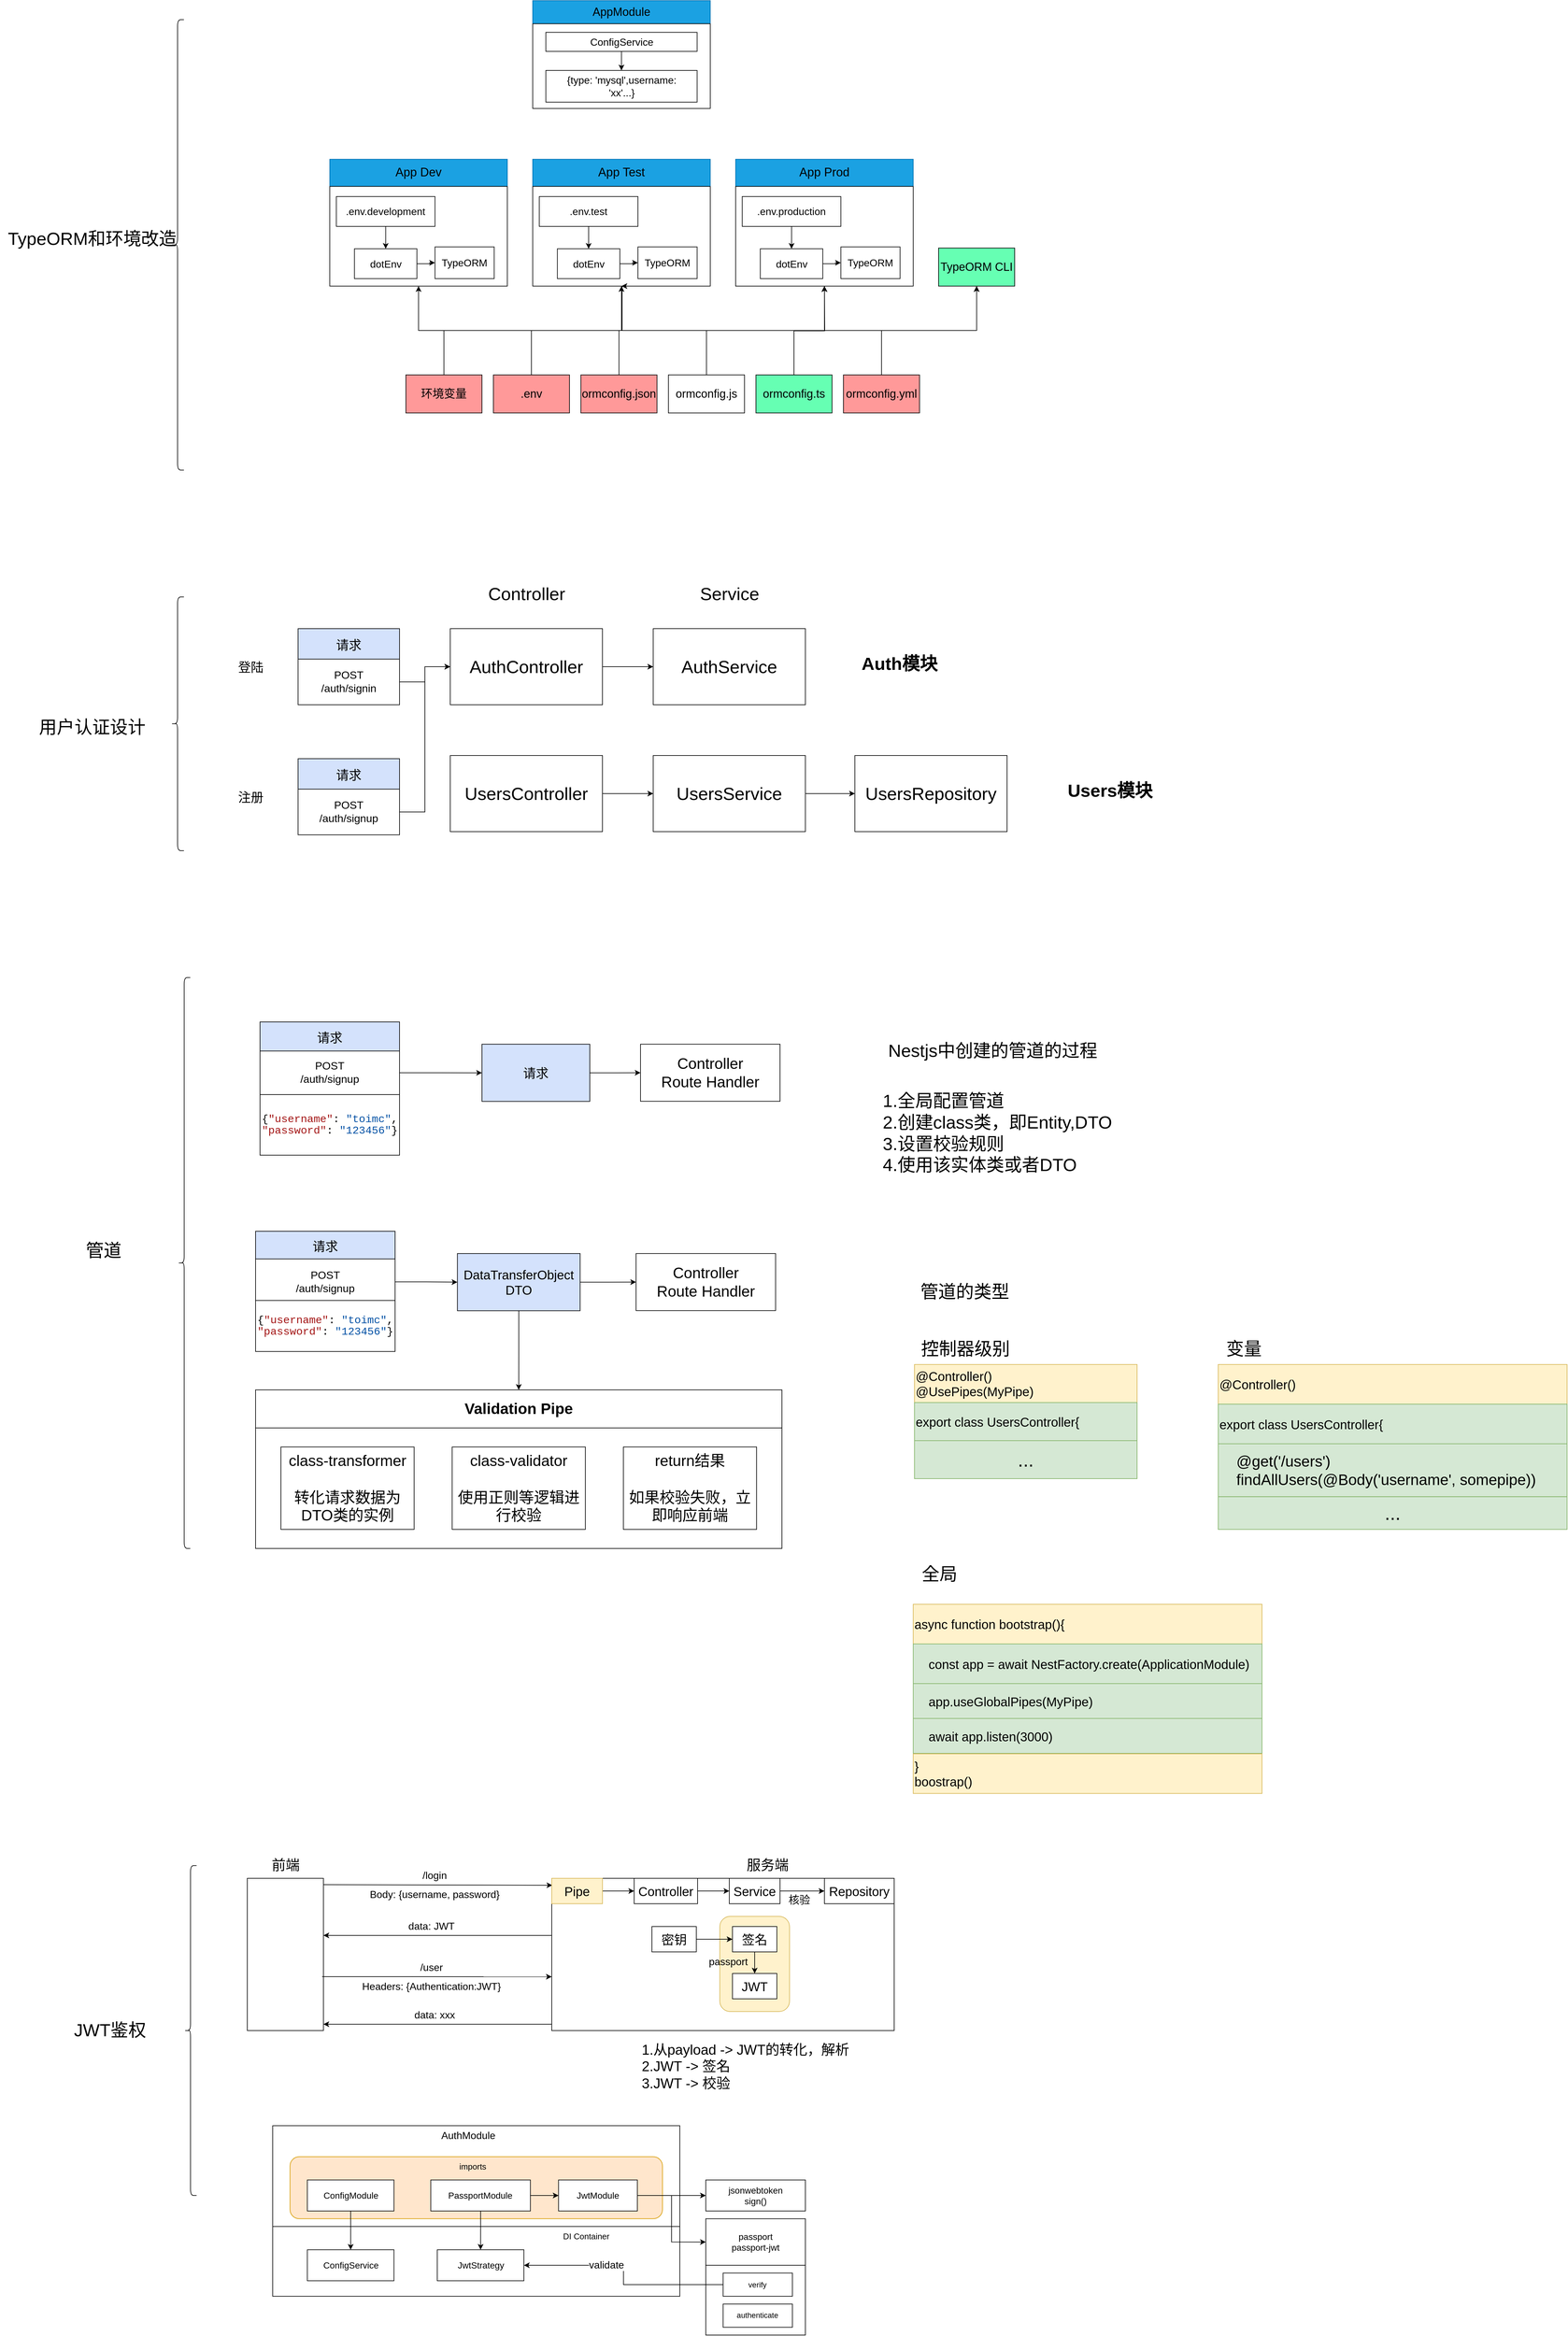 <mxfile version="24.0.7" type="github">
  <diagram name="第 1 页" id="ZVVCxVtOo5jQRMP403fl">
    <mxGraphModel dx="3720" dy="1097" grid="1" gridSize="10" guides="1" tooltips="1" connect="1" arrows="1" fold="1" page="1" pageScale="1" pageWidth="827" pageHeight="1169" math="0" shadow="0">
      <root>
        <mxCell id="0" />
        <mxCell id="1" parent="0" />
        <mxCell id="38hSdcbcG4RKGLtKZq2W-3" value="" style="group" parent="1" vertex="1" connectable="0">
          <mxGeometry x="-760" y="1280" width="160" height="120" as="geometry" />
        </mxCell>
        <mxCell id="38hSdcbcG4RKGLtKZq2W-1" value="&lt;font style=&quot;font-size: 20px;&quot;&gt;请求&lt;/font&gt;" style="rounded=0;whiteSpace=wrap;html=1;fillColor=#d4e2fc;" parent="38hSdcbcG4RKGLtKZq2W-3" vertex="1">
          <mxGeometry width="160" height="50" as="geometry" />
        </mxCell>
        <mxCell id="38hSdcbcG4RKGLtKZq2W-2" value="&lt;font style=&quot;font-size: 17px;&quot;&gt;POST&lt;/font&gt;&lt;div style=&quot;font-size: 17px;&quot;&gt;&lt;font style=&quot;font-size: 17px;&quot;&gt;/auth/signin&lt;/font&gt;&lt;/div&gt;" style="rounded=0;whiteSpace=wrap;html=1;" parent="38hSdcbcG4RKGLtKZq2W-3" vertex="1">
          <mxGeometry y="48" width="160" height="72" as="geometry" />
        </mxCell>
        <mxCell id="38hSdcbcG4RKGLtKZq2W-4" value="&lt;font style=&quot;font-size: 20px;&quot;&gt;登陆&lt;/font&gt;" style="text;html=1;align=center;verticalAlign=middle;resizable=0;points=[];autosize=1;strokeColor=none;fillColor=none;" parent="1" vertex="1">
          <mxGeometry x="-865" y="1320" width="60" height="40" as="geometry" />
        </mxCell>
        <mxCell id="38hSdcbcG4RKGLtKZq2W-5" value="" style="group" parent="1" vertex="1" connectable="0">
          <mxGeometry x="-760" y="1485" width="160" height="120" as="geometry" />
        </mxCell>
        <mxCell id="38hSdcbcG4RKGLtKZq2W-6" value="&lt;font style=&quot;font-size: 20px;&quot;&gt;请求&lt;/font&gt;" style="rounded=0;whiteSpace=wrap;html=1;fillColor=#d4e2fc;" parent="38hSdcbcG4RKGLtKZq2W-5" vertex="1">
          <mxGeometry width="160" height="50" as="geometry" />
        </mxCell>
        <mxCell id="38hSdcbcG4RKGLtKZq2W-7" value="&lt;font style=&quot;font-size: 17px;&quot;&gt;POST&lt;/font&gt;&lt;div style=&quot;font-size: 17px;&quot;&gt;&lt;font style=&quot;font-size: 17px;&quot;&gt;/auth/signup&lt;/font&gt;&lt;/div&gt;" style="rounded=0;whiteSpace=wrap;html=1;" parent="38hSdcbcG4RKGLtKZq2W-5" vertex="1">
          <mxGeometry y="48" width="160" height="72" as="geometry" />
        </mxCell>
        <mxCell id="38hSdcbcG4RKGLtKZq2W-8" value="&lt;span style=&quot;font-size: 20px;&quot;&gt;注册&lt;/span&gt;" style="text;html=1;align=center;verticalAlign=middle;resizable=0;points=[];autosize=1;strokeColor=none;fillColor=none;" parent="1" vertex="1">
          <mxGeometry x="-865" y="1525" width="60" height="40" as="geometry" />
        </mxCell>
        <mxCell id="38hSdcbcG4RKGLtKZq2W-16" value="" style="edgeStyle=orthogonalEdgeStyle;rounded=0;orthogonalLoop=1;jettySize=auto;html=1;" parent="1" source="38hSdcbcG4RKGLtKZq2W-9" target="38hSdcbcG4RKGLtKZq2W-12" edge="1">
          <mxGeometry relative="1" as="geometry" />
        </mxCell>
        <mxCell id="38hSdcbcG4RKGLtKZq2W-9" value="&lt;font style=&quot;font-size: 28px;&quot;&gt;AuthController&lt;/font&gt;" style="rounded=0;whiteSpace=wrap;html=1;" parent="1" vertex="1">
          <mxGeometry x="-520" y="1280" width="240" height="120" as="geometry" />
        </mxCell>
        <mxCell id="38hSdcbcG4RKGLtKZq2W-10" value="&lt;font style=&quot;font-size: 28px;&quot;&gt;Controller&lt;/font&gt;" style="text;html=1;align=center;verticalAlign=middle;resizable=0;points=[];autosize=1;strokeColor=none;fillColor=none;" parent="1" vertex="1">
          <mxGeometry x="-470" y="1200" width="140" height="50" as="geometry" />
        </mxCell>
        <mxCell id="38hSdcbcG4RKGLtKZq2W-18" value="" style="edgeStyle=orthogonalEdgeStyle;rounded=0;orthogonalLoop=1;jettySize=auto;html=1;" parent="1" source="38hSdcbcG4RKGLtKZq2W-11" target="38hSdcbcG4RKGLtKZq2W-17" edge="1">
          <mxGeometry relative="1" as="geometry" />
        </mxCell>
        <mxCell id="38hSdcbcG4RKGLtKZq2W-11" value="&lt;font style=&quot;font-size: 28px;&quot;&gt;UsersController&lt;/font&gt;" style="rounded=0;whiteSpace=wrap;html=1;" parent="1" vertex="1">
          <mxGeometry x="-520" y="1480" width="240" height="120" as="geometry" />
        </mxCell>
        <mxCell id="38hSdcbcG4RKGLtKZq2W-12" value="&lt;font style=&quot;font-size: 28px;&quot;&gt;AuthService&lt;/font&gt;" style="rounded=0;whiteSpace=wrap;html=1;" parent="1" vertex="1">
          <mxGeometry x="-200" y="1280" width="240" height="120" as="geometry" />
        </mxCell>
        <mxCell id="38hSdcbcG4RKGLtKZq2W-13" value="&lt;font style=&quot;font-size: 28px;&quot;&gt;Service&lt;/font&gt;" style="text;html=1;align=center;verticalAlign=middle;resizable=0;points=[];autosize=1;strokeColor=none;fillColor=none;" parent="1" vertex="1">
          <mxGeometry x="-140" y="1200" width="120" height="50" as="geometry" />
        </mxCell>
        <mxCell id="38hSdcbcG4RKGLtKZq2W-14" value="" style="edgeStyle=orthogonalEdgeStyle;rounded=0;orthogonalLoop=1;jettySize=auto;html=1;" parent="1" source="38hSdcbcG4RKGLtKZq2W-2" target="38hSdcbcG4RKGLtKZq2W-9" edge="1">
          <mxGeometry relative="1" as="geometry" />
        </mxCell>
        <mxCell id="38hSdcbcG4RKGLtKZq2W-15" style="edgeStyle=orthogonalEdgeStyle;rounded=0;orthogonalLoop=1;jettySize=auto;html=1;entryX=0;entryY=0.5;entryDx=0;entryDy=0;" parent="1" source="38hSdcbcG4RKGLtKZq2W-7" target="38hSdcbcG4RKGLtKZq2W-9" edge="1">
          <mxGeometry relative="1" as="geometry" />
        </mxCell>
        <mxCell id="38hSdcbcG4RKGLtKZq2W-20" value="" style="edgeStyle=orthogonalEdgeStyle;rounded=0;orthogonalLoop=1;jettySize=auto;html=1;" parent="1" source="38hSdcbcG4RKGLtKZq2W-17" target="38hSdcbcG4RKGLtKZq2W-19" edge="1">
          <mxGeometry relative="1" as="geometry" />
        </mxCell>
        <mxCell id="38hSdcbcG4RKGLtKZq2W-17" value="&lt;font style=&quot;font-size: 28px;&quot;&gt;UsersService&lt;/font&gt;" style="rounded=0;whiteSpace=wrap;html=1;" parent="1" vertex="1">
          <mxGeometry x="-200" y="1480" width="240" height="120" as="geometry" />
        </mxCell>
        <mxCell id="38hSdcbcG4RKGLtKZq2W-19" value="&lt;font style=&quot;font-size: 28px;&quot;&gt;UsersRepository&lt;/font&gt;" style="rounded=0;whiteSpace=wrap;html=1;" parent="1" vertex="1">
          <mxGeometry x="118" y="1480" width="240" height="120" as="geometry" />
        </mxCell>
        <mxCell id="38hSdcbcG4RKGLtKZq2W-21" value="&lt;font style=&quot;font-size: 28px;&quot;&gt;&lt;b&gt;Auth模块&lt;/b&gt;&lt;/font&gt;" style="text;html=1;align=center;verticalAlign=middle;resizable=0;points=[];autosize=1;strokeColor=none;fillColor=none;" parent="1" vertex="1">
          <mxGeometry x="118" y="1310" width="140" height="50" as="geometry" />
        </mxCell>
        <mxCell id="38hSdcbcG4RKGLtKZq2W-22" value="&lt;font style=&quot;font-size: 28px;&quot;&gt;&lt;b&gt;Users模块&lt;/b&gt;&lt;/font&gt;" style="text;html=1;align=center;verticalAlign=middle;resizable=0;points=[];autosize=1;strokeColor=none;fillColor=none;" parent="1" vertex="1">
          <mxGeometry x="440" y="1510" width="160" height="50" as="geometry" />
        </mxCell>
        <mxCell id="38hSdcbcG4RKGLtKZq2W-28" value="" style="group" parent="1" vertex="1" connectable="0">
          <mxGeometry x="-1160" y="1830" width="230" height="900" as="geometry" />
        </mxCell>
        <mxCell id="38hSdcbcG4RKGLtKZq2W-26" value="&lt;span style=&quot;font-size: 28px;&quot;&gt;管道&lt;/span&gt;" style="text;html=1;align=center;verticalAlign=middle;resizable=0;points=[];autosize=1;strokeColor=none;fillColor=none;" parent="38hSdcbcG4RKGLtKZq2W-28" vertex="1">
          <mxGeometry x="52.708" y="405" width="80" height="50" as="geometry" />
        </mxCell>
        <mxCell id="38hSdcbcG4RKGLtKZq2W-27" value="" style="shape=curlyBracket;whiteSpace=wrap;html=1;rounded=1;labelPosition=left;verticalLabelPosition=middle;align=right;verticalAlign=middle;" parent="38hSdcbcG4RKGLtKZq2W-28" vertex="1">
          <mxGeometry x="210.833" width="19.167" height="900" as="geometry" />
        </mxCell>
        <mxCell id="38hSdcbcG4RKGLtKZq2W-29" value="" style="group" parent="1" vertex="1" connectable="0">
          <mxGeometry x="-1180" y="1230" width="240" height="400" as="geometry" />
        </mxCell>
        <mxCell id="38hSdcbcG4RKGLtKZq2W-30" value="&lt;font style=&quot;font-size: 28px;&quot;&gt;用户认证设计&lt;/font&gt;" style="text;html=1;align=center;verticalAlign=middle;resizable=0;points=[];autosize=1;strokeColor=none;fillColor=none;" parent="38hSdcbcG4RKGLtKZq2W-29" vertex="1">
          <mxGeometry y="180" width="190" height="50" as="geometry" />
        </mxCell>
        <mxCell id="38hSdcbcG4RKGLtKZq2W-31" value="" style="shape=curlyBracket;whiteSpace=wrap;html=1;rounded=1;labelPosition=left;verticalLabelPosition=middle;align=right;verticalAlign=middle;" parent="38hSdcbcG4RKGLtKZq2W-29" vertex="1">
          <mxGeometry x="220" width="20" height="400" as="geometry" />
        </mxCell>
        <mxCell id="38hSdcbcG4RKGLtKZq2W-36" value="" style="group" parent="1" vertex="1" connectable="0">
          <mxGeometry x="-820" y="1900" width="220" height="210" as="geometry" />
        </mxCell>
        <mxCell id="38hSdcbcG4RKGLtKZq2W-24" value="&lt;font style=&quot;font-size: 20px;&quot;&gt;请求&lt;/font&gt;" style="rounded=0;whiteSpace=wrap;html=1;fillColor=#d4e2fc;" parent="38hSdcbcG4RKGLtKZq2W-36" vertex="1">
          <mxGeometry width="220" height="47.727" as="geometry" />
        </mxCell>
        <mxCell id="38hSdcbcG4RKGLtKZq2W-25" value="&lt;font style=&quot;font-size: 17px;&quot;&gt;POST&lt;/font&gt;&lt;div style=&quot;font-size: 17px;&quot;&gt;&lt;font style=&quot;font-size: 17px;&quot;&gt;/auth/signup&lt;/font&gt;&lt;/div&gt;" style="rounded=0;whiteSpace=wrap;html=1;" parent="38hSdcbcG4RKGLtKZq2W-36" vertex="1">
          <mxGeometry y="45.818" width="220" height="68.727" as="geometry" />
        </mxCell>
        <mxCell id="38hSdcbcG4RKGLtKZq2W-35" value="&lt;div style=&quot;background-color: rgb(255, 255, 254); font-family: Menlo, Monaco, &amp;quot;Courier New&amp;quot;, monospace; line-height: 18px; white-space: pre; font-size: 17px;&quot;&gt;&lt;div&gt;{&lt;span style=&quot;color: rgb(163, 21, 21);&quot;&gt;&quot;username&quot;&lt;/span&gt;: &lt;span style=&quot;color: rgb(4, 81, 165);&quot;&gt;&quot;toimc&quot;&lt;/span&gt;,&lt;/div&gt;&lt;div&gt;&lt;span style=&quot;color: #a31515;&quot;&gt;&quot;password&quot;&lt;/span&gt;: &lt;span style=&quot;color: #0451a5;&quot;&gt;&quot;123456&quot;&lt;/span&gt;}&lt;/div&gt;&lt;/div&gt;" style="rounded=0;whiteSpace=wrap;html=1;" parent="38hSdcbcG4RKGLtKZq2W-36" vertex="1">
          <mxGeometry y="114.545" width="220" height="95.455" as="geometry" />
        </mxCell>
        <mxCell id="38hSdcbcG4RKGLtKZq2W-43" value="" style="edgeStyle=orthogonalEdgeStyle;rounded=0;orthogonalLoop=1;jettySize=auto;html=1;entryX=0;entryY=0.5;entryDx=0;entryDy=0;" parent="1" source="38hSdcbcG4RKGLtKZq2W-38" target="38hSdcbcG4RKGLtKZq2W-44" edge="1">
          <mxGeometry relative="1" as="geometry">
            <mxPoint x="-200" y="1980.3" as="targetPoint" />
          </mxGeometry>
        </mxCell>
        <mxCell id="38hSdcbcG4RKGLtKZq2W-38" value="&lt;font style=&quot;font-size: 20px;&quot;&gt;请求&lt;/font&gt;" style="rounded=0;whiteSpace=wrap;html=1;fillColor=#d4e2fc;" parent="1" vertex="1">
          <mxGeometry x="-470" y="1935.09" width="170" height="90.18" as="geometry" />
        </mxCell>
        <mxCell id="38hSdcbcG4RKGLtKZq2W-41" style="edgeStyle=orthogonalEdgeStyle;rounded=0;orthogonalLoop=1;jettySize=auto;html=1;" parent="1" source="38hSdcbcG4RKGLtKZq2W-25" target="38hSdcbcG4RKGLtKZq2W-38" edge="1">
          <mxGeometry relative="1" as="geometry" />
        </mxCell>
        <mxCell id="38hSdcbcG4RKGLtKZq2W-44" value="&lt;span style=&quot;font-size: 24px;&quot;&gt;Controller&lt;/span&gt;&lt;div style=&quot;font-size: 24px;&quot;&gt;&lt;span style=&quot;font-size: 24px;&quot;&gt;Route Handler&lt;/span&gt;&lt;/div&gt;" style="rounded=0;whiteSpace=wrap;html=1;fontSize=24;" parent="1" vertex="1">
          <mxGeometry x="-220" y="1935.09" width="220" height="90" as="geometry" />
        </mxCell>
        <mxCell id="38hSdcbcG4RKGLtKZq2W-45" value="" style="group" parent="1" vertex="1" connectable="0">
          <mxGeometry x="-827" y="2230" width="220" height="200" as="geometry" />
        </mxCell>
        <mxCell id="38hSdcbcG4RKGLtKZq2W-46" value="&lt;font style=&quot;font-size: 20px;&quot;&gt;请求&lt;/font&gt;" style="rounded=0;whiteSpace=wrap;html=1;fillColor=#d4e2fc;" parent="38hSdcbcG4RKGLtKZq2W-45" vertex="1">
          <mxGeometry width="220" height="45.455" as="geometry" />
        </mxCell>
        <mxCell id="38hSdcbcG4RKGLtKZq2W-47" value="&lt;font style=&quot;font-size: 17px;&quot;&gt;POST&lt;/font&gt;&lt;div style=&quot;font-size: 17px;&quot;&gt;&lt;font style=&quot;font-size: 17px;&quot;&gt;/auth/signup&lt;/font&gt;&lt;/div&gt;" style="rounded=0;whiteSpace=wrap;html=1;" parent="38hSdcbcG4RKGLtKZq2W-45" vertex="1">
          <mxGeometry y="43.632" width="220" height="72.158" as="geometry" />
        </mxCell>
        <mxCell id="38hSdcbcG4RKGLtKZq2W-48" value="&lt;div style=&quot;background-color: rgb(255, 255, 254); font-family: Menlo, Monaco, &amp;quot;Courier New&amp;quot;, monospace; line-height: 18px; white-space: pre; font-size: 17px;&quot;&gt;&lt;div&gt;{&lt;span style=&quot;color: rgb(163, 21, 21);&quot;&gt;&quot;username&quot;&lt;/span&gt;: &lt;span style=&quot;color: rgb(4, 81, 165);&quot;&gt;&quot;toimc&quot;&lt;/span&gt;,&lt;/div&gt;&lt;div&gt;&lt;span style=&quot;color: #a31515;&quot;&gt;&quot;password&quot;&lt;/span&gt;: &lt;span style=&quot;color: #0451a5;&quot;&gt;&quot;123456&quot;&lt;/span&gt;}&lt;/div&gt;&lt;/div&gt;" style="rounded=0;whiteSpace=wrap;html=1;" parent="38hSdcbcG4RKGLtKZq2W-45" vertex="1">
          <mxGeometry y="109.095" width="220" height="80.379" as="geometry" />
        </mxCell>
        <mxCell id="38hSdcbcG4RKGLtKZq2W-49" value="" style="edgeStyle=orthogonalEdgeStyle;rounded=0;orthogonalLoop=1;jettySize=auto;html=1;entryX=0;entryY=0.5;entryDx=0;entryDy=0;" parent="1" source="38hSdcbcG4RKGLtKZq2W-50" target="38hSdcbcG4RKGLtKZq2W-52" edge="1">
          <mxGeometry relative="1" as="geometry">
            <mxPoint x="-207" y="2310.3" as="targetPoint" />
          </mxGeometry>
        </mxCell>
        <mxCell id="38hSdcbcG4RKGLtKZq2W-60" style="edgeStyle=orthogonalEdgeStyle;rounded=0;orthogonalLoop=1;jettySize=auto;html=1;" parent="1" source="38hSdcbcG4RKGLtKZq2W-50" target="38hSdcbcG4RKGLtKZq2W-53" edge="1">
          <mxGeometry relative="1" as="geometry" />
        </mxCell>
        <mxCell id="38hSdcbcG4RKGLtKZq2W-50" value="&lt;font style=&quot;font-size: 20px;&quot;&gt;DataTransferObject&lt;/font&gt;&lt;div&gt;&lt;font style=&quot;font-size: 20px;&quot;&gt;DTO&lt;/font&gt;&lt;/div&gt;" style="rounded=0;whiteSpace=wrap;html=1;fillColor=#d4e2fc;" parent="1" vertex="1">
          <mxGeometry x="-508.75" y="2265.09" width="193.5" height="90.18" as="geometry" />
        </mxCell>
        <mxCell id="38hSdcbcG4RKGLtKZq2W-51" style="edgeStyle=orthogonalEdgeStyle;rounded=0;orthogonalLoop=1;jettySize=auto;html=1;" parent="1" source="38hSdcbcG4RKGLtKZq2W-47" target="38hSdcbcG4RKGLtKZq2W-50" edge="1">
          <mxGeometry relative="1" as="geometry" />
        </mxCell>
        <mxCell id="38hSdcbcG4RKGLtKZq2W-52" value="&lt;span style=&quot;font-size: 24px;&quot;&gt;Controller&lt;/span&gt;&lt;div style=&quot;font-size: 24px;&quot;&gt;&lt;span style=&quot;font-size: 24px;&quot;&gt;Route Handler&lt;/span&gt;&lt;/div&gt;" style="rounded=0;whiteSpace=wrap;html=1;fontSize=24;" parent="1" vertex="1">
          <mxGeometry x="-227" y="2265.09" width="220" height="90" as="geometry" />
        </mxCell>
        <mxCell id="38hSdcbcG4RKGLtKZq2W-63" value="" style="group" parent="1" vertex="1" connectable="0">
          <mxGeometry x="-827" y="2480" width="830" height="250" as="geometry" />
        </mxCell>
        <mxCell id="38hSdcbcG4RKGLtKZq2W-53" value="&lt;font style=&quot;font-size: 24px;&quot;&gt;&lt;b&gt;Validation Pipe&lt;/b&gt;&lt;/font&gt;" style="rounded=0;whiteSpace=wrap;html=1;" parent="38hSdcbcG4RKGLtKZq2W-63" vertex="1">
          <mxGeometry width="830" height="60" as="geometry" />
        </mxCell>
        <mxCell id="38hSdcbcG4RKGLtKZq2W-54" value="" style="rounded=0;whiteSpace=wrap;html=1;" parent="38hSdcbcG4RKGLtKZq2W-63" vertex="1">
          <mxGeometry y="60" width="830" height="190" as="geometry" />
        </mxCell>
        <mxCell id="38hSdcbcG4RKGLtKZq2W-55" value="&lt;font style=&quot;font-size: 24px;&quot;&gt;class-transformer&lt;/font&gt;&lt;div style=&quot;font-size: 24px;&quot;&gt;&lt;font style=&quot;font-size: 24px;&quot;&gt;&lt;br&gt;&lt;/font&gt;&lt;/div&gt;&lt;div style=&quot;font-size: 24px;&quot;&gt;&lt;font style=&quot;font-size: 24px;&quot;&gt;转化请求数据为DTO类的实例&lt;/font&gt;&lt;/div&gt;" style="rounded=0;whiteSpace=wrap;html=1;" parent="38hSdcbcG4RKGLtKZq2W-63" vertex="1">
          <mxGeometry x="40" y="90" width="210" height="130" as="geometry" />
        </mxCell>
        <mxCell id="38hSdcbcG4RKGLtKZq2W-61" value="&lt;font style=&quot;font-size: 24px;&quot;&gt;class-validator&lt;/font&gt;&lt;div style=&quot;font-size: 24px;&quot;&gt;&lt;font style=&quot;font-size: 24px;&quot;&gt;&lt;br&gt;&lt;/font&gt;&lt;/div&gt;&lt;div style=&quot;font-size: 24px;&quot;&gt;&lt;font style=&quot;font-size: 24px;&quot;&gt;使用正则等逻辑进行校验&lt;/font&gt;&lt;/div&gt;" style="rounded=0;whiteSpace=wrap;html=1;" parent="38hSdcbcG4RKGLtKZq2W-63" vertex="1">
          <mxGeometry x="310" y="90" width="210" height="130" as="geometry" />
        </mxCell>
        <mxCell id="38hSdcbcG4RKGLtKZq2W-62" value="&lt;span style=&quot;font-size: 24px;&quot;&gt;return结果&lt;/span&gt;&lt;br&gt;&lt;div style=&quot;font-size: 24px;&quot;&gt;&lt;font style=&quot;font-size: 24px;&quot;&gt;&lt;br&gt;&lt;/font&gt;&lt;/div&gt;&lt;div style=&quot;font-size: 24px;&quot;&gt;&lt;font style=&quot;font-size: 24px;&quot;&gt;如果校验失败，立即响应前端&lt;/font&gt;&lt;/div&gt;" style="rounded=0;whiteSpace=wrap;html=1;" parent="38hSdcbcG4RKGLtKZq2W-63" vertex="1">
          <mxGeometry x="580" y="90" width="210" height="130" as="geometry" />
        </mxCell>
        <mxCell id="38hSdcbcG4RKGLtKZq2W-64" value="&lt;font style=&quot;font-size: 28px;&quot;&gt;管道的类型&lt;/font&gt;" style="text;html=1;align=center;verticalAlign=middle;resizable=0;points=[];autosize=1;strokeColor=none;fillColor=none;" parent="1" vertex="1">
          <mxGeometry x="211" y="2300" width="160" height="50" as="geometry" />
        </mxCell>
        <mxCell id="38hSdcbcG4RKGLtKZq2W-65" value="&lt;font style=&quot;font-size: 28px;&quot;&gt;控制器级别&lt;/font&gt;" style="text;html=1;align=center;verticalAlign=middle;resizable=0;points=[];autosize=1;strokeColor=none;fillColor=none;" parent="1" vertex="1">
          <mxGeometry x="212" y="2390" width="160" height="50" as="geometry" />
        </mxCell>
        <mxCell id="38hSdcbcG4RKGLtKZq2W-66" value="&lt;font style=&quot;font-size: 28px;&quot;&gt;变量&lt;/font&gt;" style="text;html=1;align=center;verticalAlign=middle;resizable=0;points=[];autosize=1;strokeColor=none;fillColor=none;" parent="1" vertex="1">
          <mxGeometry x="691" y="2390" width="80" height="50" as="geometry" />
        </mxCell>
        <mxCell id="38hSdcbcG4RKGLtKZq2W-67" value="&lt;span style=&quot;font-size: 28px;&quot;&gt;全局&lt;/span&gt;" style="text;html=1;align=center;verticalAlign=middle;resizable=0;points=[];autosize=1;strokeColor=none;fillColor=none;" parent="1" vertex="1">
          <mxGeometry x="211" y="2745.09" width="80" height="50" as="geometry" />
        </mxCell>
        <mxCell id="38hSdcbcG4RKGLtKZq2W-76" value="" style="group;fillColor=#d5e8d4;strokeColor=#82b366;" parent="1" vertex="1" connectable="0">
          <mxGeometry x="212" y="2440" width="351" height="180" as="geometry" />
        </mxCell>
        <mxCell id="38hSdcbcG4RKGLtKZq2W-68" value="&lt;font style=&quot;font-size: 20px;&quot;&gt;@Controller()&lt;/font&gt;&lt;div style=&quot;font-size: 20px;&quot;&gt;&lt;font style=&quot;font-size: 20px;&quot;&gt;@UsePipes(MyPipe)&lt;/font&gt;&lt;/div&gt;" style="rounded=0;whiteSpace=wrap;html=1;align=left;fillColor=#fff2cc;strokeColor=#d6b656;" parent="38hSdcbcG4RKGLtKZq2W-76" vertex="1">
          <mxGeometry width="351" height="60" as="geometry" />
        </mxCell>
        <mxCell id="38hSdcbcG4RKGLtKZq2W-73" value="&lt;span style=&quot;font-size: 20px;&quot;&gt;export class UsersController{&lt;/span&gt;" style="rounded=0;whiteSpace=wrap;html=1;align=left;fillColor=#d5e8d4;strokeColor=#82b366;" parent="38hSdcbcG4RKGLtKZq2W-76" vertex="1">
          <mxGeometry y="60" width="351" height="60" as="geometry" />
        </mxCell>
        <mxCell id="38hSdcbcG4RKGLtKZq2W-75" value="&lt;font style=&quot;font-size: 30px;&quot;&gt;...&lt;/font&gt;" style="rounded=0;whiteSpace=wrap;html=1;align=center;fillColor=#d5e8d4;strokeColor=#82b366;" parent="38hSdcbcG4RKGLtKZq2W-76" vertex="1">
          <mxGeometry y="120" width="351" height="60" as="geometry" />
        </mxCell>
        <mxCell id="38hSdcbcG4RKGLtKZq2W-82" value="" style="group" parent="1" vertex="1" connectable="0">
          <mxGeometry x="691" y="2440" width="550" height="260" as="geometry" />
        </mxCell>
        <mxCell id="38hSdcbcG4RKGLtKZq2W-77" value="" style="group;fillColor=#d5e8d4;strokeColor=#82b366;container=0;" parent="38hSdcbcG4RKGLtKZq2W-82" vertex="1" connectable="0">
          <mxGeometry width="550" height="187.5" as="geometry" />
        </mxCell>
        <mxCell id="38hSdcbcG4RKGLtKZq2W-81" value="&lt;font style=&quot;font-size: 30px;&quot;&gt;...&lt;/font&gt;" style="rounded=0;whiteSpace=wrap;html=1;align=center;fillColor=#d5e8d4;strokeColor=#82b366;container=0;" parent="38hSdcbcG4RKGLtKZq2W-82" vertex="1">
          <mxGeometry y="208.33" width="550" height="51.67" as="geometry" />
        </mxCell>
        <mxCell id="38hSdcbcG4RKGLtKZq2W-78" value="&lt;font style=&quot;font-size: 20px;&quot;&gt;@Controller()&lt;/font&gt;" style="rounded=0;whiteSpace=wrap;html=1;align=left;fillColor=#fff2cc;strokeColor=#d6b656;container=0;" parent="38hSdcbcG4RKGLtKZq2W-82" vertex="1">
          <mxGeometry width="550" height="62.5" as="geometry" />
        </mxCell>
        <mxCell id="38hSdcbcG4RKGLtKZq2W-79" value="&lt;span style=&quot;font-size: 20px;&quot;&gt;export class UsersController{&lt;/span&gt;" style="rounded=0;whiteSpace=wrap;html=1;align=left;fillColor=#d5e8d4;strokeColor=#82b366;container=0;" parent="38hSdcbcG4RKGLtKZq2W-82" vertex="1">
          <mxGeometry y="62.5" width="550" height="62.5" as="geometry" />
        </mxCell>
        <mxCell id="38hSdcbcG4RKGLtKZq2W-80" value="&lt;font style=&quot;font-size: 24px;&quot;&gt;&amp;nbsp; &amp;nbsp; @get(&#39;/users&#39;)&lt;br&gt;&amp;nbsp; &amp;nbsp; findAllUsers(@Body(&#39;username&#39;, somepipe))&lt;/font&gt;" style="rounded=0;whiteSpace=wrap;html=1;align=left;fillColor=#d5e8d4;strokeColor=#82b366;container=0;" parent="38hSdcbcG4RKGLtKZq2W-82" vertex="1">
          <mxGeometry y="125.0" width="550" height="83.333" as="geometry" />
        </mxCell>
        <mxCell id="38hSdcbcG4RKGLtKZq2W-91" value="" style="group" parent="1" vertex="1" connectable="0">
          <mxGeometry x="210" y="2818" width="550" height="298.25" as="geometry" />
        </mxCell>
        <mxCell id="38hSdcbcG4RKGLtKZq2W-86" value="&lt;font style=&quot;font-size: 20px;&quot;&gt;async function bootstrap(){&lt;/font&gt;" style="rounded=0;whiteSpace=wrap;html=1;align=left;fillColor=#fff2cc;strokeColor=#d6b656;container=0;" parent="38hSdcbcG4RKGLtKZq2W-91" vertex="1">
          <mxGeometry width="550" height="62.5" as="geometry" />
        </mxCell>
        <mxCell id="38hSdcbcG4RKGLtKZq2W-87" value="&lt;span style=&quot;font-size: 20px;&quot;&gt;&amp;nbsp; &amp;nbsp; const app = await NestFactory.create(ApplicationModule)&lt;/span&gt;" style="rounded=0;whiteSpace=wrap;html=1;align=left;fillColor=#d5e8d4;strokeColor=#82b366;container=0;" parent="38hSdcbcG4RKGLtKZq2W-91" vertex="1">
          <mxGeometry y="62.5" width="550" height="62.5" as="geometry" />
        </mxCell>
        <mxCell id="38hSdcbcG4RKGLtKZq2W-88" value="&lt;font style=&quot;font-size: 20px;&quot;&gt;&amp;nbsp; &amp;nbsp; app.useGlobalPipes(MyPipe)&lt;/font&gt;" style="rounded=0;whiteSpace=wrap;html=1;align=left;fillColor=#d5e8d4;strokeColor=#82b366;container=0;" parent="38hSdcbcG4RKGLtKZq2W-91" vertex="1">
          <mxGeometry y="125" width="550" height="55" as="geometry" />
        </mxCell>
        <mxCell id="38hSdcbcG4RKGLtKZq2W-89" value="&lt;font style=&quot;font-size: 20px;&quot;&gt;&amp;nbsp; &amp;nbsp; await app.listen(3000)&lt;/font&gt;" style="rounded=0;whiteSpace=wrap;html=1;align=left;fillColor=#d5e8d4;strokeColor=#82b366;container=0;" parent="38hSdcbcG4RKGLtKZq2W-91" vertex="1">
          <mxGeometry y="180" width="550" height="55" as="geometry" />
        </mxCell>
        <mxCell id="38hSdcbcG4RKGLtKZq2W-90" value="&lt;span style=&quot;font-size: 20px;&quot;&gt;}&lt;/span&gt;&lt;div&gt;&lt;span style=&quot;font-size: 20px;&quot;&gt;boostrap()&lt;/span&gt;&lt;/div&gt;" style="rounded=0;whiteSpace=wrap;html=1;align=left;fillColor=#fff2cc;strokeColor=#d6b656;container=0;" parent="38hSdcbcG4RKGLtKZq2W-91" vertex="1">
          <mxGeometry y="235.75" width="550" height="62.5" as="geometry" />
        </mxCell>
        <mxCell id="38hSdcbcG4RKGLtKZq2W-92" value="&lt;font style=&quot;font-size: 28px;&quot;&gt;Nestjs中创建的管道的过程&lt;/font&gt;" style="text;html=1;align=center;verticalAlign=middle;resizable=0;points=[];autosize=1;strokeColor=none;fillColor=none;" parent="1" vertex="1">
          <mxGeometry x="160" y="1920" width="350" height="50" as="geometry" />
        </mxCell>
        <mxCell id="38hSdcbcG4RKGLtKZq2W-93" value="&lt;div&gt;&lt;span style=&quot;font-size: 28px;&quot;&gt;1.全局配置管道&lt;/span&gt;&lt;/div&gt;&lt;div&gt;&lt;span style=&quot;font-size: 28px;&quot;&gt;2.创建class类，即Entity,DTO&lt;/span&gt;&lt;/div&gt;&lt;div&gt;&lt;span style=&quot;font-size: 28px;&quot;&gt;3.设置校验规则&lt;/span&gt;&lt;/div&gt;&lt;div&gt;&lt;span style=&quot;font-size: 28px;&quot;&gt;4.使用该实体类或者DTO&lt;/span&gt;&lt;/div&gt;" style="text;html=1;align=left;verticalAlign=middle;resizable=0;points=[];autosize=1;strokeColor=none;fillColor=none;" parent="1" vertex="1">
          <mxGeometry x="160" y="2000" width="390" height="150" as="geometry" />
        </mxCell>
        <mxCell id="6yNHzfI0Q7AhXJbP0krj-6" value="" style="group" parent="1" vertex="1" connectable="0">
          <mxGeometry x="-1150" y="3230" width="230" height="520" as="geometry" />
        </mxCell>
        <mxCell id="6yNHzfI0Q7AhXJbP0krj-7" value="&lt;span style=&quot;font-size: 28px;&quot;&gt;JWT鉴权&lt;/span&gt;" style="text;html=1;align=center;verticalAlign=middle;resizable=0;points=[];autosize=1;strokeColor=none;fillColor=none;" parent="6yNHzfI0Q7AhXJbP0krj-6" vertex="1">
          <mxGeometry x="22.708" y="234.0" width="140" height="50" as="geometry" />
        </mxCell>
        <mxCell id="6yNHzfI0Q7AhXJbP0krj-8" value="" style="shape=curlyBracket;whiteSpace=wrap;html=1;rounded=1;labelPosition=left;verticalLabelPosition=middle;align=right;verticalAlign=middle;" parent="6yNHzfI0Q7AhXJbP0krj-6" vertex="1">
          <mxGeometry x="210.833" width="19.167" height="520" as="geometry" />
        </mxCell>
        <mxCell id="6yNHzfI0Q7AhXJbP0krj-46" value="" style="group" parent="1" vertex="1" connectable="0">
          <mxGeometry x="-840" y="3210" width="1020" height="382" as="geometry" />
        </mxCell>
        <mxCell id="6yNHzfI0Q7AhXJbP0krj-10" value="" style="rounded=0;whiteSpace=wrap;html=1;" parent="6yNHzfI0Q7AhXJbP0krj-46" vertex="1">
          <mxGeometry y="40" width="120" height="240" as="geometry" />
        </mxCell>
        <mxCell id="6yNHzfI0Q7AhXJbP0krj-11" value="前端" style="text;html=1;align=center;verticalAlign=middle;resizable=0;points=[];autosize=1;strokeColor=none;fillColor=none;fontSize=22;fontStyle=0" parent="6yNHzfI0Q7AhXJbP0krj-46" vertex="1">
          <mxGeometry x="25" width="70" height="40" as="geometry" />
        </mxCell>
        <mxCell id="6yNHzfI0Q7AhXJbP0krj-19" style="edgeStyle=orthogonalEdgeStyle;rounded=0;orthogonalLoop=1;jettySize=auto;html=1;exitX=0;exitY=0.75;exitDx=0;exitDy=0;entryX=1;entryY=0.75;entryDx=0;entryDy=0;" parent="6yNHzfI0Q7AhXJbP0krj-46" edge="1">
          <mxGeometry relative="1" as="geometry">
            <mxPoint x="480" y="130" as="sourcePoint" />
            <mxPoint x="120" y="130" as="targetPoint" />
          </mxGeometry>
        </mxCell>
        <mxCell id="6yNHzfI0Q7AhXJbP0krj-12" value="" style="rounded=0;whiteSpace=wrap;html=1;movable=1;resizable=1;rotatable=1;deletable=1;editable=1;locked=0;connectable=1;" parent="6yNHzfI0Q7AhXJbP0krj-46" vertex="1">
          <mxGeometry x="480" y="40" width="540" height="240" as="geometry" />
        </mxCell>
        <mxCell id="6yNHzfI0Q7AhXJbP0krj-15" value="" style="edgeStyle=none;orthogonalLoop=1;jettySize=auto;html=1;rounded=0;entryX=0.003;entryY=0.667;entryDx=0;entryDy=0;entryPerimeter=0;" parent="6yNHzfI0Q7AhXJbP0krj-46" edge="1">
          <mxGeometry width="100" relative="1" as="geometry">
            <mxPoint x="117.96" y="195" as="sourcePoint" />
            <mxPoint x="480.0" y="195.12" as="targetPoint" />
            <Array as="points" />
          </mxGeometry>
        </mxCell>
        <mxCell id="6yNHzfI0Q7AhXJbP0krj-16" value="" style="edgeStyle=none;orthogonalLoop=1;jettySize=auto;html=1;rounded=0;exitX=0.992;exitY=0.103;exitDx=0;exitDy=0;exitPerimeter=0;entryX=0;entryY=0.106;entryDx=0;entryDy=0;entryPerimeter=0;" parent="6yNHzfI0Q7AhXJbP0krj-46" edge="1">
          <mxGeometry width="100" relative="1" as="geometry">
            <mxPoint x="120.0" y="50" as="sourcePoint" />
            <mxPoint x="480.96" y="50.96" as="targetPoint" />
            <Array as="points" />
          </mxGeometry>
        </mxCell>
        <mxCell id="6yNHzfI0Q7AhXJbP0krj-20" style="edgeStyle=orthogonalEdgeStyle;rounded=0;orthogonalLoop=1;jettySize=auto;html=1;exitX=0;exitY=0.75;exitDx=0;exitDy=0;entryX=1;entryY=0.75;entryDx=0;entryDy=0;" parent="6yNHzfI0Q7AhXJbP0krj-46" edge="1">
          <mxGeometry relative="1" as="geometry">
            <mxPoint x="480" y="270" as="sourcePoint" />
            <mxPoint x="120" y="270" as="targetPoint" />
          </mxGeometry>
        </mxCell>
        <mxCell id="6yNHzfI0Q7AhXJbP0krj-21" value="服务端" style="text;html=1;align=center;verticalAlign=middle;resizable=0;points=[];autosize=1;strokeColor=none;fillColor=none;fontSize=22;fontStyle=0" parent="6yNHzfI0Q7AhXJbP0krj-46" vertex="1">
          <mxGeometry x="775" width="90" height="40" as="geometry" />
        </mxCell>
        <mxCell id="6yNHzfI0Q7AhXJbP0krj-26" value="" style="edgeStyle=orthogonalEdgeStyle;rounded=0;orthogonalLoop=1;jettySize=auto;html=1;" parent="6yNHzfI0Q7AhXJbP0krj-46" source="6yNHzfI0Q7AhXJbP0krj-22" target="6yNHzfI0Q7AhXJbP0krj-23" edge="1">
          <mxGeometry relative="1" as="geometry" />
        </mxCell>
        <mxCell id="6yNHzfI0Q7AhXJbP0krj-22" value="Pipe" style="rounded=0;whiteSpace=wrap;html=1;fontSize=20;fillColor=#fff2cc;strokeColor=#d6b656;" parent="6yNHzfI0Q7AhXJbP0krj-46" vertex="1">
          <mxGeometry x="480" y="40" width="80" height="40" as="geometry" />
        </mxCell>
        <mxCell id="6yNHzfI0Q7AhXJbP0krj-27" value="" style="edgeStyle=orthogonalEdgeStyle;rounded=0;orthogonalLoop=1;jettySize=auto;html=1;" parent="6yNHzfI0Q7AhXJbP0krj-46" source="6yNHzfI0Q7AhXJbP0krj-23" target="6yNHzfI0Q7AhXJbP0krj-24" edge="1">
          <mxGeometry relative="1" as="geometry" />
        </mxCell>
        <mxCell id="6yNHzfI0Q7AhXJbP0krj-23" value="Controller" style="rounded=0;whiteSpace=wrap;html=1;fontSize=20;" parent="6yNHzfI0Q7AhXJbP0krj-46" vertex="1">
          <mxGeometry x="610" y="40" width="100" height="40" as="geometry" />
        </mxCell>
        <mxCell id="6yNHzfI0Q7AhXJbP0krj-28" value="" style="edgeStyle=orthogonalEdgeStyle;rounded=0;orthogonalLoop=1;jettySize=auto;html=1;" parent="6yNHzfI0Q7AhXJbP0krj-46" source="6yNHzfI0Q7AhXJbP0krj-24" target="6yNHzfI0Q7AhXJbP0krj-25" edge="1">
          <mxGeometry relative="1" as="geometry" />
        </mxCell>
        <mxCell id="6yNHzfI0Q7AhXJbP0krj-24" value="Service" style="rounded=0;whiteSpace=wrap;html=1;fontSize=20;" parent="6yNHzfI0Q7AhXJbP0krj-46" vertex="1">
          <mxGeometry x="760" y="40" width="80" height="40" as="geometry" />
        </mxCell>
        <mxCell id="6yNHzfI0Q7AhXJbP0krj-25" value="Repository" style="rounded=0;whiteSpace=wrap;html=1;fontSize=20;" parent="6yNHzfI0Q7AhXJbP0krj-46" vertex="1">
          <mxGeometry x="910" y="40" width="110" height="40" as="geometry" />
        </mxCell>
        <mxCell id="6yNHzfI0Q7AhXJbP0krj-29" value="核验" style="text;html=1;align=center;verticalAlign=middle;resizable=0;points=[];autosize=1;strokeColor=none;fillColor=none;fontSize=17;fontStyle=0" parent="6yNHzfI0Q7AhXJbP0krj-46" vertex="1">
          <mxGeometry x="840" y="60" width="60" height="30" as="geometry" />
        </mxCell>
        <mxCell id="6yNHzfI0Q7AhXJbP0krj-36" value="" style="rounded=1;whiteSpace=wrap;html=1;fillColor=#fff2cc;strokeColor=#d6b656;" parent="6yNHzfI0Q7AhXJbP0krj-46" vertex="1">
          <mxGeometry x="745" y="100" width="110" height="150" as="geometry" />
        </mxCell>
        <mxCell id="6yNHzfI0Q7AhXJbP0krj-34" value="" style="edgeStyle=orthogonalEdgeStyle;rounded=0;orthogonalLoop=1;jettySize=auto;html=1;" parent="6yNHzfI0Q7AhXJbP0krj-46" source="6yNHzfI0Q7AhXJbP0krj-30" target="6yNHzfI0Q7AhXJbP0krj-31" edge="1">
          <mxGeometry relative="1" as="geometry" />
        </mxCell>
        <mxCell id="6yNHzfI0Q7AhXJbP0krj-30" value="密钥" style="rounded=0;whiteSpace=wrap;html=1;fontSize=20;" parent="6yNHzfI0Q7AhXJbP0krj-46" vertex="1">
          <mxGeometry x="638" y="116" width="70" height="40" as="geometry" />
        </mxCell>
        <mxCell id="6yNHzfI0Q7AhXJbP0krj-33" value="" style="edgeStyle=orthogonalEdgeStyle;rounded=0;orthogonalLoop=1;jettySize=auto;html=1;" parent="6yNHzfI0Q7AhXJbP0krj-46" source="6yNHzfI0Q7AhXJbP0krj-31" target="6yNHzfI0Q7AhXJbP0krj-32" edge="1">
          <mxGeometry relative="1" as="geometry" />
        </mxCell>
        <mxCell id="6yNHzfI0Q7AhXJbP0krj-31" value="签名" style="rounded=0;whiteSpace=wrap;html=1;fontSize=20;" parent="6yNHzfI0Q7AhXJbP0krj-46" vertex="1">
          <mxGeometry x="765" y="116" width="70" height="40" as="geometry" />
        </mxCell>
        <mxCell id="6yNHzfI0Q7AhXJbP0krj-32" value="JWT" style="rounded=0;whiteSpace=wrap;html=1;fontSize=20;" parent="6yNHzfI0Q7AhXJbP0krj-46" vertex="1">
          <mxGeometry x="765" y="190" width="70" height="40" as="geometry" />
        </mxCell>
        <mxCell id="6yNHzfI0Q7AhXJbP0krj-35" value="passport" style="text;html=1;align=center;verticalAlign=middle;resizable=0;points=[];autosize=1;strokeColor=none;fillColor=none;fontSize=16;fontStyle=0" parent="6yNHzfI0Q7AhXJbP0krj-46" vertex="1">
          <mxGeometry x="718" y="156" width="80" height="30" as="geometry" />
        </mxCell>
        <mxCell id="6yNHzfI0Q7AhXJbP0krj-37" value="&lt;font style=&quot;font-size: 16px;&quot;&gt;/login&lt;/font&gt;" style="text;html=1;align=center;verticalAlign=middle;resizable=0;points=[];autosize=1;strokeColor=none;fillColor=none;fontSize=16;" parent="6yNHzfI0Q7AhXJbP0krj-46" vertex="1">
          <mxGeometry x="265" y="20" width="60" height="30" as="geometry" />
        </mxCell>
        <mxCell id="6yNHzfI0Q7AhXJbP0krj-38" value="&lt;font style=&quot;font-size: 16px;&quot;&gt;Body: {username, password}&lt;/font&gt;" style="text;html=1;align=center;verticalAlign=middle;resizable=0;points=[];autosize=1;strokeColor=none;fillColor=none;" parent="6yNHzfI0Q7AhXJbP0krj-46" vertex="1">
          <mxGeometry x="180" y="50" width="230" height="30" as="geometry" />
        </mxCell>
        <mxCell id="6yNHzfI0Q7AhXJbP0krj-39" value="&lt;font style=&quot;font-size: 16px;&quot;&gt;data: JWT&lt;/font&gt;" style="text;html=1;align=center;verticalAlign=middle;resizable=0;points=[];autosize=1;strokeColor=none;fillColor=none;fontSize=16;" parent="6yNHzfI0Q7AhXJbP0krj-46" vertex="1">
          <mxGeometry x="240" y="100" width="100" height="30" as="geometry" />
        </mxCell>
        <mxCell id="6yNHzfI0Q7AhXJbP0krj-40" value="&lt;font style=&quot;font-size: 16px;&quot;&gt;/user&lt;/font&gt;" style="text;html=1;align=center;verticalAlign=middle;resizable=0;points=[];autosize=1;strokeColor=none;fillColor=none;fontSize=16;" parent="6yNHzfI0Q7AhXJbP0krj-46" vertex="1">
          <mxGeometry x="260" y="165" width="60" height="30" as="geometry" />
        </mxCell>
        <mxCell id="6yNHzfI0Q7AhXJbP0krj-41" value="&lt;font style=&quot;font-size: 16px;&quot;&gt;Headers: {Authentication:JWT}&lt;/font&gt;" style="text;html=1;align=center;verticalAlign=middle;resizable=0;points=[];autosize=1;strokeColor=none;fillColor=none;" parent="6yNHzfI0Q7AhXJbP0krj-46" vertex="1">
          <mxGeometry x="170" y="195" width="240" height="30" as="geometry" />
        </mxCell>
        <mxCell id="6yNHzfI0Q7AhXJbP0krj-42" value="data: xxx" style="text;html=1;align=center;verticalAlign=middle;resizable=0;points=[];autosize=1;strokeColor=none;fillColor=none;fontSize=16;" parent="6yNHzfI0Q7AhXJbP0krj-46" vertex="1">
          <mxGeometry x="250" y="240" width="90" height="30" as="geometry" />
        </mxCell>
        <mxCell id="6yNHzfI0Q7AhXJbP0krj-43" value="&lt;div&gt;1.从payload -&amp;gt; JWT的转化，解析&lt;/div&gt;&lt;div&gt;2.JWT -&amp;gt; 签名&lt;/div&gt;&lt;div&gt;3.JWT -&amp;gt; 校验&lt;/div&gt;" style="text;html=1;align=left;verticalAlign=middle;resizable=0;points=[];autosize=1;strokeColor=none;fillColor=none;fontSize=22;fontStyle=0" parent="6yNHzfI0Q7AhXJbP0krj-46" vertex="1">
          <mxGeometry x="620" y="292" width="350" height="90" as="geometry" />
        </mxCell>
        <mxCell id="6yNHzfI0Q7AhXJbP0krj-75" value="" style="group" parent="1" vertex="1" connectable="0">
          <mxGeometry x="-800" y="3640" width="840" height="330" as="geometry" />
        </mxCell>
        <mxCell id="6yNHzfI0Q7AhXJbP0krj-48" value="" style="rounded=0;whiteSpace=wrap;html=1;movable=1;resizable=1;rotatable=1;deletable=1;editable=1;locked=0;connectable=1;" parent="6yNHzfI0Q7AhXJbP0krj-75" vertex="1">
          <mxGeometry width="641.951" height="268.889" as="geometry" />
        </mxCell>
        <mxCell id="6yNHzfI0Q7AhXJbP0krj-49" value="&lt;font style=&quot;font-size: 16px;&quot;&gt;AuthModule&lt;/font&gt;" style="text;html=1;align=center;verticalAlign=middle;resizable=0;points=[];autosize=1;strokeColor=none;fillColor=none;fontSize=16;" parent="6yNHzfI0Q7AhXJbP0krj-75" vertex="1">
          <mxGeometry x="252.683" width="110" height="30" as="geometry" />
        </mxCell>
        <mxCell id="6yNHzfI0Q7AhXJbP0krj-53" value="" style="endArrow=none;html=1;rounded=0;" parent="6yNHzfI0Q7AhXJbP0krj-75" edge="1">
          <mxGeometry width="50" height="50" relative="1" as="geometry">
            <mxPoint y="158.889" as="sourcePoint" />
            <mxPoint x="641.951" y="158.889" as="targetPoint" />
          </mxGeometry>
        </mxCell>
        <mxCell id="6yNHzfI0Q7AhXJbP0krj-58" value="" style="group;fillColor=none;strokeColor=none;" parent="6yNHzfI0Q7AhXJbP0krj-75" vertex="1" connectable="0">
          <mxGeometry x="27.317" y="48.889" width="587.317" height="97.778" as="geometry" />
        </mxCell>
        <mxCell id="6yNHzfI0Q7AhXJbP0krj-50" value="" style="rounded=1;whiteSpace=wrap;html=1;fillColor=#ffe6cc;strokeColor=#d79b00;" parent="6yNHzfI0Q7AhXJbP0krj-58" vertex="1">
          <mxGeometry width="587.317" height="97.778" as="geometry" />
        </mxCell>
        <mxCell id="6yNHzfI0Q7AhXJbP0krj-54" value="&lt;font style=&quot;font-size: 13px;&quot;&gt;imports&lt;/font&gt;" style="text;html=1;align=center;verticalAlign=middle;resizable=0;points=[];autosize=1;strokeColor=none;fillColor=none;fontSize=13;" parent="6yNHzfI0Q7AhXJbP0krj-58" vertex="1">
          <mxGeometry x="252.683" width="70" height="30" as="geometry" />
        </mxCell>
        <mxCell id="6yNHzfI0Q7AhXJbP0krj-55" value="ConfigModule" style="rounded=0;whiteSpace=wrap;html=1;fontSize=14;" parent="6yNHzfI0Q7AhXJbP0krj-58" vertex="1">
          <mxGeometry x="27.317" y="36.667" width="136.585" height="48.889" as="geometry" />
        </mxCell>
        <mxCell id="6yNHzfI0Q7AhXJbP0krj-64" value="" style="edgeStyle=orthogonalEdgeStyle;rounded=0;orthogonalLoop=1;jettySize=auto;html=1;" parent="6yNHzfI0Q7AhXJbP0krj-58" source="6yNHzfI0Q7AhXJbP0krj-56" target="6yNHzfI0Q7AhXJbP0krj-57" edge="1">
          <mxGeometry relative="1" as="geometry" />
        </mxCell>
        <mxCell id="6yNHzfI0Q7AhXJbP0krj-56" value="PassportModule" style="rounded=0;whiteSpace=wrap;html=1;fontSize=14;" parent="6yNHzfI0Q7AhXJbP0krj-58" vertex="1">
          <mxGeometry x="221.951" y="36.667" width="157.073" height="48.889" as="geometry" />
        </mxCell>
        <mxCell id="6yNHzfI0Q7AhXJbP0krj-57" value="JwtModule" style="rounded=0;whiteSpace=wrap;html=1;fontSize=14;" parent="6yNHzfI0Q7AhXJbP0krj-58" vertex="1">
          <mxGeometry x="423.415" y="36.667" width="124.293" height="48.889" as="geometry" />
        </mxCell>
        <mxCell id="6yNHzfI0Q7AhXJbP0krj-59" value="ConfigService" style="rounded=0;whiteSpace=wrap;html=1;fontSize=14;" parent="6yNHzfI0Q7AhXJbP0krj-75" vertex="1">
          <mxGeometry x="54.634" y="195.556" width="136.585" height="48.889" as="geometry" />
        </mxCell>
        <mxCell id="6yNHzfI0Q7AhXJbP0krj-60" value="JwtStrategy" style="rounded=0;whiteSpace=wrap;html=1;fontSize=14;" parent="6yNHzfI0Q7AhXJbP0krj-75" vertex="1">
          <mxGeometry x="259.512" y="195.556" width="136.585" height="48.889" as="geometry" />
        </mxCell>
        <mxCell id="6yNHzfI0Q7AhXJbP0krj-61" value="" style="edgeStyle=orthogonalEdgeStyle;rounded=0;orthogonalLoop=1;jettySize=auto;html=1;" parent="6yNHzfI0Q7AhXJbP0krj-75" source="6yNHzfI0Q7AhXJbP0krj-55" target="6yNHzfI0Q7AhXJbP0krj-59" edge="1">
          <mxGeometry relative="1" as="geometry" />
        </mxCell>
        <mxCell id="6yNHzfI0Q7AhXJbP0krj-62" value="" style="edgeStyle=orthogonalEdgeStyle;rounded=0;orthogonalLoop=1;jettySize=auto;html=1;" parent="6yNHzfI0Q7AhXJbP0krj-75" source="6yNHzfI0Q7AhXJbP0krj-56" target="6yNHzfI0Q7AhXJbP0krj-60" edge="1">
          <mxGeometry relative="1" as="geometry" />
        </mxCell>
        <mxCell id="6yNHzfI0Q7AhXJbP0krj-63" value="&lt;font style=&quot;font-size: 13px;&quot;&gt;DI Container&lt;/font&gt;" style="text;html=1;align=center;verticalAlign=middle;resizable=0;points=[];autosize=1;strokeColor=none;fillColor=none;fontSize=13;" parent="6yNHzfI0Q7AhXJbP0krj-75" vertex="1">
          <mxGeometry x="443.902" y="158.889" width="100" height="30" as="geometry" />
        </mxCell>
        <mxCell id="6yNHzfI0Q7AhXJbP0krj-65" value="jsonwebtoken&lt;div&gt;sign()&lt;/div&gt;" style="rounded=0;whiteSpace=wrap;html=1;fontSize=14;" parent="6yNHzfI0Q7AhXJbP0krj-75" vertex="1">
          <mxGeometry x="682.927" y="85.556" width="157.073" height="48.889" as="geometry" />
        </mxCell>
        <mxCell id="6yNHzfI0Q7AhXJbP0krj-70" value="" style="group" parent="6yNHzfI0Q7AhXJbP0krj-75" vertex="1" connectable="0">
          <mxGeometry x="682.927" y="146.667" width="157.073" height="183.333" as="geometry" />
        </mxCell>
        <mxCell id="6yNHzfI0Q7AhXJbP0krj-66" value="passport&lt;div&gt;passport-jwt&lt;/div&gt;" style="rounded=0;whiteSpace=wrap;html=1;fontSize=14;" parent="6yNHzfI0Q7AhXJbP0krj-70" vertex="1">
          <mxGeometry width="157.073" height="73.333" as="geometry" />
        </mxCell>
        <mxCell id="6yNHzfI0Q7AhXJbP0krj-67" value="" style="rounded=0;whiteSpace=wrap;html=1;fontSize=14;" parent="6yNHzfI0Q7AhXJbP0krj-70" vertex="1">
          <mxGeometry y="73.333" width="157.073" height="110.0" as="geometry" />
        </mxCell>
        <mxCell id="6yNHzfI0Q7AhXJbP0krj-68" value="verify" style="rounded=0;whiteSpace=wrap;html=1;fontSize=12;" parent="6yNHzfI0Q7AhXJbP0krj-70" vertex="1">
          <mxGeometry x="27.317" y="85.556" width="109.268" height="36.667" as="geometry" />
        </mxCell>
        <mxCell id="6yNHzfI0Q7AhXJbP0krj-69" value="authenticate" style="rounded=0;whiteSpace=wrap;html=1;fontSize=12;" parent="6yNHzfI0Q7AhXJbP0krj-70" vertex="1">
          <mxGeometry x="27.317" y="134.444" width="109.268" height="36.667" as="geometry" />
        </mxCell>
        <mxCell id="6yNHzfI0Q7AhXJbP0krj-71" value="" style="edgeStyle=orthogonalEdgeStyle;rounded=0;orthogonalLoop=1;jettySize=auto;html=1;" parent="6yNHzfI0Q7AhXJbP0krj-75" source="6yNHzfI0Q7AhXJbP0krj-57" target="6yNHzfI0Q7AhXJbP0krj-65" edge="1">
          <mxGeometry relative="1" as="geometry" />
        </mxCell>
        <mxCell id="6yNHzfI0Q7AhXJbP0krj-72" style="edgeStyle=orthogonalEdgeStyle;rounded=0;orthogonalLoop=1;jettySize=auto;html=1;entryX=0;entryY=0.5;entryDx=0;entryDy=0;" parent="6yNHzfI0Q7AhXJbP0krj-75" source="6yNHzfI0Q7AhXJbP0krj-57" target="6yNHzfI0Q7AhXJbP0krj-66" edge="1">
          <mxGeometry relative="1" as="geometry" />
        </mxCell>
        <mxCell id="6yNHzfI0Q7AhXJbP0krj-73" style="edgeStyle=orthogonalEdgeStyle;rounded=0;orthogonalLoop=1;jettySize=auto;html=1;" parent="6yNHzfI0Q7AhXJbP0krj-75" source="6yNHzfI0Q7AhXJbP0krj-68" target="6yNHzfI0Q7AhXJbP0krj-60" edge="1">
          <mxGeometry relative="1" as="geometry" />
        </mxCell>
        <mxCell id="6yNHzfI0Q7AhXJbP0krj-74" value="&lt;font style=&quot;font-size: 16px;&quot;&gt;validate&lt;/font&gt;" style="edgeLabel;html=1;align=center;verticalAlign=middle;resizable=0;points=[];" parent="6yNHzfI0Q7AhXJbP0krj-73" vertex="1" connectable="0">
          <mxGeometry x="0.248" y="-1" relative="1" as="geometry">
            <mxPoint as="offset" />
          </mxGeometry>
        </mxCell>
        <mxCell id="sOI9cN6dseTVuXvCAHGL-1" value="" style="group" vertex="1" connectable="0" parent="1">
          <mxGeometry x="-710" y="290" width="1080" height="650" as="geometry" />
        </mxCell>
        <mxCell id="D-83X_V-BnBp6cREbU82-21" value="" style="group" parent="sOI9cN6dseTVuXvCAHGL-1" vertex="1" connectable="0">
          <mxGeometry x="320" width="280" height="170" as="geometry" />
        </mxCell>
        <mxCell id="D-83X_V-BnBp6cREbU82-19" value="AppModule" style="rounded=0;whiteSpace=wrap;html=1;fillColor=#1ba1e2;strokeColor=#006EAF;fontColor=#000000;fontStyle=0;fontSize=18;" parent="D-83X_V-BnBp6cREbU82-21" vertex="1">
          <mxGeometry width="280" height="36.429" as="geometry" />
        </mxCell>
        <mxCell id="D-83X_V-BnBp6cREbU82-20" value="" style="rounded=0;whiteSpace=wrap;html=1;" parent="D-83X_V-BnBp6cREbU82-21" vertex="1">
          <mxGeometry y="36.43" width="280" height="133.57" as="geometry" />
        </mxCell>
        <mxCell id="D-83X_V-BnBp6cREbU82-27" value="" style="edgeStyle=orthogonalEdgeStyle;rounded=0;orthogonalLoop=1;jettySize=auto;html=1;" parent="D-83X_V-BnBp6cREbU82-21" source="D-83X_V-BnBp6cREbU82-22" target="D-83X_V-BnBp6cREbU82-26" edge="1">
          <mxGeometry relative="1" as="geometry" />
        </mxCell>
        <mxCell id="D-83X_V-BnBp6cREbU82-22" value="ConfigService" style="rounded=0;whiteSpace=wrap;html=1;fontSize=16;" parent="D-83X_V-BnBp6cREbU82-21" vertex="1">
          <mxGeometry x="20.741" y="50" width="238.519" height="30" as="geometry" />
        </mxCell>
        <mxCell id="D-83X_V-BnBp6cREbU82-26" value="{type: &#39;mysql&#39;,username:&lt;br&gt;&#39;xx&#39;...}" style="rounded=0;whiteSpace=wrap;html=1;fontSize=16;" parent="D-83X_V-BnBp6cREbU82-21" vertex="1">
          <mxGeometry x="20.741" y="110" width="238.519" height="50" as="geometry" />
        </mxCell>
        <mxCell id="D-83X_V-BnBp6cREbU82-68" value="" style="group" parent="sOI9cN6dseTVuXvCAHGL-1" vertex="1" connectable="0">
          <mxGeometry x="320" y="250" width="280" height="200" as="geometry" />
        </mxCell>
        <mxCell id="D-83X_V-BnBp6cREbU82-51" value="App Test" style="rounded=0;whiteSpace=wrap;html=1;fillColor=#1ba1e2;strokeColor=#006EAF;fontColor=#000000;fontStyle=0;fontSize=19;container=0;" parent="D-83X_V-BnBp6cREbU82-68" vertex="1">
          <mxGeometry width="280" height="42.857" as="geometry" />
        </mxCell>
        <mxCell id="D-83X_V-BnBp6cREbU82-52" value="" style="rounded=0;whiteSpace=wrap;html=1;container=0;" parent="D-83X_V-BnBp6cREbU82-68" vertex="1">
          <mxGeometry y="42.857" width="280" height="157.143" as="geometry" />
        </mxCell>
        <mxCell id="D-83X_V-BnBp6cREbU82-53" value=".env.test" style="rounded=0;whiteSpace=wrap;html=1;fontSize=16;container=0;" parent="D-83X_V-BnBp6cREbU82-68" vertex="1">
          <mxGeometry x="10.37" y="58.824" width="155.556" height="47.059" as="geometry" />
        </mxCell>
        <mxCell id="D-83X_V-BnBp6cREbU82-54" value="dotEnv" style="whiteSpace=wrap;html=1;fontSize=16;rounded=0;container=0;" parent="D-83X_V-BnBp6cREbU82-68" vertex="1">
          <mxGeometry x="38.889" y="141.176" width="98.519" height="47.059" as="geometry" />
        </mxCell>
        <mxCell id="D-83X_V-BnBp6cREbU82-55" value="" style="edgeStyle=orthogonalEdgeStyle;rounded=0;orthogonalLoop=1;jettySize=auto;html=1;" parent="D-83X_V-BnBp6cREbU82-68" source="D-83X_V-BnBp6cREbU82-53" target="D-83X_V-BnBp6cREbU82-54" edge="1">
          <mxGeometry relative="1" as="geometry" />
        </mxCell>
        <mxCell id="D-83X_V-BnBp6cREbU82-56" value="TypeORM" style="whiteSpace=wrap;html=1;fontSize=16;rounded=0;container=0;" parent="D-83X_V-BnBp6cREbU82-68" vertex="1">
          <mxGeometry x="165.926" y="138.235" width="93.333" height="50.0" as="geometry" />
        </mxCell>
        <mxCell id="D-83X_V-BnBp6cREbU82-57" value="" style="edgeStyle=orthogonalEdgeStyle;rounded=0;orthogonalLoop=1;jettySize=auto;html=1;" parent="D-83X_V-BnBp6cREbU82-68" source="D-83X_V-BnBp6cREbU82-54" target="D-83X_V-BnBp6cREbU82-56" edge="1">
          <mxGeometry relative="1" as="geometry" />
        </mxCell>
        <mxCell id="D-83X_V-BnBp6cREbU82-69" value="" style="group" parent="sOI9cN6dseTVuXvCAHGL-1" vertex="1" connectable="0">
          <mxGeometry y="250" width="280" height="200" as="geometry" />
        </mxCell>
        <mxCell id="D-83X_V-BnBp6cREbU82-70" value="App Dev" style="rounded=0;whiteSpace=wrap;html=1;fillColor=#1ba1e2;strokeColor=#006EAF;fontColor=#000000;fontStyle=0;fontSize=19;container=0;" parent="D-83X_V-BnBp6cREbU82-69" vertex="1">
          <mxGeometry width="280" height="42.857" as="geometry" />
        </mxCell>
        <mxCell id="D-83X_V-BnBp6cREbU82-71" value="" style="rounded=0;whiteSpace=wrap;html=1;container=0;" parent="D-83X_V-BnBp6cREbU82-69" vertex="1">
          <mxGeometry y="42.857" width="280" height="157.143" as="geometry" />
        </mxCell>
        <mxCell id="D-83X_V-BnBp6cREbU82-72" value=".env.development" style="rounded=0;whiteSpace=wrap;html=1;fontSize=16;container=0;" parent="D-83X_V-BnBp6cREbU82-69" vertex="1">
          <mxGeometry x="10.37" y="58.824" width="155.556" height="47.059" as="geometry" />
        </mxCell>
        <mxCell id="D-83X_V-BnBp6cREbU82-73" value="dotEnv" style="whiteSpace=wrap;html=1;fontSize=16;rounded=0;container=0;" parent="D-83X_V-BnBp6cREbU82-69" vertex="1">
          <mxGeometry x="38.889" y="141.176" width="98.519" height="47.059" as="geometry" />
        </mxCell>
        <mxCell id="D-83X_V-BnBp6cREbU82-74" value="" style="edgeStyle=orthogonalEdgeStyle;rounded=0;orthogonalLoop=1;jettySize=auto;html=1;" parent="D-83X_V-BnBp6cREbU82-69" source="D-83X_V-BnBp6cREbU82-72" target="D-83X_V-BnBp6cREbU82-73" edge="1">
          <mxGeometry relative="1" as="geometry" />
        </mxCell>
        <mxCell id="D-83X_V-BnBp6cREbU82-75" value="TypeORM" style="whiteSpace=wrap;html=1;fontSize=16;rounded=0;container=0;" parent="D-83X_V-BnBp6cREbU82-69" vertex="1">
          <mxGeometry x="165.926" y="138.235" width="93.333" height="50.0" as="geometry" />
        </mxCell>
        <mxCell id="D-83X_V-BnBp6cREbU82-76" value="" style="edgeStyle=orthogonalEdgeStyle;rounded=0;orthogonalLoop=1;jettySize=auto;html=1;" parent="D-83X_V-BnBp6cREbU82-69" source="D-83X_V-BnBp6cREbU82-73" target="D-83X_V-BnBp6cREbU82-75" edge="1">
          <mxGeometry relative="1" as="geometry" />
        </mxCell>
        <mxCell id="D-83X_V-BnBp6cREbU82-77" value="" style="group" parent="sOI9cN6dseTVuXvCAHGL-1" vertex="1" connectable="0">
          <mxGeometry x="640" y="250" width="280" height="200" as="geometry" />
        </mxCell>
        <mxCell id="D-83X_V-BnBp6cREbU82-78" value="App Prod" style="rounded=0;whiteSpace=wrap;html=1;fillColor=#1ba1e2;strokeColor=#006EAF;fontColor=#000000;fontStyle=0;fontSize=19;container=0;" parent="D-83X_V-BnBp6cREbU82-77" vertex="1">
          <mxGeometry width="280" height="42.857" as="geometry" />
        </mxCell>
        <mxCell id="D-83X_V-BnBp6cREbU82-79" value="" style="rounded=0;whiteSpace=wrap;html=1;container=0;" parent="D-83X_V-BnBp6cREbU82-77" vertex="1">
          <mxGeometry y="42.857" width="280" height="157.143" as="geometry" />
        </mxCell>
        <mxCell id="D-83X_V-BnBp6cREbU82-80" value=".env.production" style="rounded=0;whiteSpace=wrap;html=1;fontSize=16;container=0;" parent="D-83X_V-BnBp6cREbU82-77" vertex="1">
          <mxGeometry x="10.37" y="58.824" width="155.556" height="47.059" as="geometry" />
        </mxCell>
        <mxCell id="D-83X_V-BnBp6cREbU82-81" value="dotEnv" style="whiteSpace=wrap;html=1;fontSize=16;rounded=0;container=0;" parent="D-83X_V-BnBp6cREbU82-77" vertex="1">
          <mxGeometry x="38.889" y="141.176" width="98.519" height="47.059" as="geometry" />
        </mxCell>
        <mxCell id="D-83X_V-BnBp6cREbU82-82" value="" style="edgeStyle=orthogonalEdgeStyle;rounded=0;orthogonalLoop=1;jettySize=auto;html=1;" parent="D-83X_V-BnBp6cREbU82-77" source="D-83X_V-BnBp6cREbU82-80" target="D-83X_V-BnBp6cREbU82-81" edge="1">
          <mxGeometry relative="1" as="geometry" />
        </mxCell>
        <mxCell id="D-83X_V-BnBp6cREbU82-83" value="TypeORM" style="whiteSpace=wrap;html=1;fontSize=16;rounded=0;container=0;" parent="D-83X_V-BnBp6cREbU82-77" vertex="1">
          <mxGeometry x="165.926" y="138.235" width="93.333" height="50.0" as="geometry" />
        </mxCell>
        <mxCell id="D-83X_V-BnBp6cREbU82-84" value="" style="edgeStyle=orthogonalEdgeStyle;rounded=0;orthogonalLoop=1;jettySize=auto;html=1;" parent="D-83X_V-BnBp6cREbU82-77" source="D-83X_V-BnBp6cREbU82-81" target="D-83X_V-BnBp6cREbU82-83" edge="1">
          <mxGeometry relative="1" as="geometry" />
        </mxCell>
        <mxCell id="D-83X_V-BnBp6cREbU82-120" style="edgeStyle=orthogonalEdgeStyle;rounded=0;orthogonalLoop=1;jettySize=auto;html=1;" parent="sOI9cN6dseTVuXvCAHGL-1" source="D-83X_V-BnBp6cREbU82-85" target="D-83X_V-BnBp6cREbU82-71" edge="1">
          <mxGeometry relative="1" as="geometry" />
        </mxCell>
        <mxCell id="D-83X_V-BnBp6cREbU82-121" style="edgeStyle=orthogonalEdgeStyle;rounded=0;orthogonalLoop=1;jettySize=auto;html=1;entryX=0.5;entryY=1;entryDx=0;entryDy=0;" parent="sOI9cN6dseTVuXvCAHGL-1" source="D-83X_V-BnBp6cREbU82-85" target="D-83X_V-BnBp6cREbU82-52" edge="1">
          <mxGeometry relative="1" as="geometry">
            <Array as="points">
              <mxPoint x="180" y="520" />
              <mxPoint x="460" y="520" />
            </Array>
          </mxGeometry>
        </mxCell>
        <mxCell id="D-83X_V-BnBp6cREbU82-85" value="环境变量" style="rounded=0;whiteSpace=wrap;html=1;fontSize=18;fillColor=#FF9999;" parent="sOI9cN6dseTVuXvCAHGL-1" vertex="1">
          <mxGeometry x="120" y="590" width="120" height="60" as="geometry" />
        </mxCell>
        <mxCell id="D-83X_V-BnBp6cREbU82-122" style="edgeStyle=orthogonalEdgeStyle;rounded=0;orthogonalLoop=1;jettySize=auto;html=1;entryX=0.5;entryY=1;entryDx=0;entryDy=0;" parent="sOI9cN6dseTVuXvCAHGL-1" source="D-83X_V-BnBp6cREbU82-86" target="D-83X_V-BnBp6cREbU82-52" edge="1">
          <mxGeometry relative="1" as="geometry">
            <mxPoint x="460" y="460" as="targetPoint" />
            <Array as="points">
              <mxPoint x="318" y="520" />
              <mxPoint x="461" y="520" />
            </Array>
          </mxGeometry>
        </mxCell>
        <mxCell id="D-83X_V-BnBp6cREbU82-86" value=".env" style="rounded=0;whiteSpace=wrap;html=1;fontSize=18;fillColor=#FF9999;" parent="sOI9cN6dseTVuXvCAHGL-1" vertex="1">
          <mxGeometry x="258" y="590" width="120" height="60" as="geometry" />
        </mxCell>
        <mxCell id="D-83X_V-BnBp6cREbU82-123" style="edgeStyle=orthogonalEdgeStyle;rounded=0;orthogonalLoop=1;jettySize=auto;html=1;entryX=0.5;entryY=1;entryDx=0;entryDy=0;" parent="sOI9cN6dseTVuXvCAHGL-1" source="D-83X_V-BnBp6cREbU82-87" target="D-83X_V-BnBp6cREbU82-79" edge="1">
          <mxGeometry relative="1" as="geometry">
            <Array as="points">
              <mxPoint x="456" y="520" />
              <mxPoint x="780" y="520" />
            </Array>
          </mxGeometry>
        </mxCell>
        <mxCell id="D-83X_V-BnBp6cREbU82-87" value="ormconfig.json" style="rounded=0;whiteSpace=wrap;html=1;fontSize=18;fillColor=#FF9999;" parent="sOI9cN6dseTVuXvCAHGL-1" vertex="1">
          <mxGeometry x="396" y="590" width="120" height="60" as="geometry" />
        </mxCell>
        <mxCell id="D-83X_V-BnBp6cREbU82-124" style="edgeStyle=orthogonalEdgeStyle;rounded=0;orthogonalLoop=1;jettySize=auto;html=1;entryX=0.5;entryY=1;entryDx=0;entryDy=0;" parent="sOI9cN6dseTVuXvCAHGL-1" source="D-83X_V-BnBp6cREbU82-88" target="D-83X_V-BnBp6cREbU82-79" edge="1">
          <mxGeometry relative="1" as="geometry" />
        </mxCell>
        <mxCell id="D-83X_V-BnBp6cREbU82-88" value="ormconfig.js" style="rounded=0;whiteSpace=wrap;html=1;fontSize=18;" parent="sOI9cN6dseTVuXvCAHGL-1" vertex="1">
          <mxGeometry x="534" y="590" width="120" height="60" as="geometry" />
        </mxCell>
        <mxCell id="D-83X_V-BnBp6cREbU82-125" style="edgeStyle=orthogonalEdgeStyle;rounded=0;orthogonalLoop=1;jettySize=auto;html=1;" parent="sOI9cN6dseTVuXvCAHGL-1" source="D-83X_V-BnBp6cREbU82-89" edge="1">
          <mxGeometry relative="1" as="geometry">
            <mxPoint x="780" y="450" as="targetPoint" />
          </mxGeometry>
        </mxCell>
        <mxCell id="D-83X_V-BnBp6cREbU82-127" style="edgeStyle=orthogonalEdgeStyle;rounded=0;orthogonalLoop=1;jettySize=auto;html=1;entryX=0.5;entryY=1;entryDx=0;entryDy=0;" parent="sOI9cN6dseTVuXvCAHGL-1" source="D-83X_V-BnBp6cREbU82-89" target="D-83X_V-BnBp6cREbU82-91" edge="1">
          <mxGeometry relative="1" as="geometry">
            <Array as="points">
              <mxPoint x="732" y="520" />
              <mxPoint x="1020" y="520" />
            </Array>
          </mxGeometry>
        </mxCell>
        <mxCell id="D-83X_V-BnBp6cREbU82-89" value="ormconfig.ts" style="rounded=0;whiteSpace=wrap;html=1;fontSize=18;fillColor=#66FFB3;" parent="sOI9cN6dseTVuXvCAHGL-1" vertex="1">
          <mxGeometry x="672" y="590" width="120" height="60" as="geometry" />
        </mxCell>
        <mxCell id="D-83X_V-BnBp6cREbU82-126" style="edgeStyle=orthogonalEdgeStyle;rounded=0;orthogonalLoop=1;jettySize=auto;html=1;entryX=0.5;entryY=1;entryDx=0;entryDy=0;" parent="sOI9cN6dseTVuXvCAHGL-1" source="D-83X_V-BnBp6cREbU82-90" target="D-83X_V-BnBp6cREbU82-91" edge="1">
          <mxGeometry relative="1" as="geometry">
            <Array as="points">
              <mxPoint x="870" y="520" />
              <mxPoint x="1020" y="520" />
            </Array>
          </mxGeometry>
        </mxCell>
        <mxCell id="D-83X_V-BnBp6cREbU82-90" value="ormconfig.yml" style="rounded=0;whiteSpace=wrap;html=1;fontSize=18;fillColor=#FF9999;" parent="sOI9cN6dseTVuXvCAHGL-1" vertex="1">
          <mxGeometry x="810" y="590" width="120" height="60" as="geometry" />
        </mxCell>
        <mxCell id="D-83X_V-BnBp6cREbU82-91" value="TypeORM CLI" style="rounded=0;whiteSpace=wrap;html=1;fontSize=18;fillColor=#66FFB3;" parent="sOI9cN6dseTVuXvCAHGL-1" vertex="1">
          <mxGeometry x="960" y="390" width="120" height="60" as="geometry" />
        </mxCell>
        <mxCell id="sOI9cN6dseTVuXvCAHGL-2" value="" style="group" vertex="1" connectable="0" parent="1">
          <mxGeometry x="-1180" y="320" width="240" height="710" as="geometry" />
        </mxCell>
        <mxCell id="sOI9cN6dseTVuXvCAHGL-3" value="&lt;span style=&quot;font-size: 28px;&quot;&gt;TypeORM和环境改造&lt;/span&gt;" style="text;html=1;align=center;verticalAlign=middle;resizable=0;points=[];autosize=1;strokeColor=none;fillColor=none;" vertex="1" parent="sOI9cN6dseTVuXvCAHGL-2">
          <mxGeometry x="-50" y="319.5" width="290" height="50" as="geometry" />
        </mxCell>
        <mxCell id="sOI9cN6dseTVuXvCAHGL-4" value="" style="shape=curlyBracket;whiteSpace=wrap;html=1;rounded=1;labelPosition=left;verticalLabelPosition=middle;align=right;verticalAlign=middle;" vertex="1" parent="sOI9cN6dseTVuXvCAHGL-2">
          <mxGeometry x="220" width="20" height="710" as="geometry" />
        </mxCell>
      </root>
    </mxGraphModel>
  </diagram>
</mxfile>
